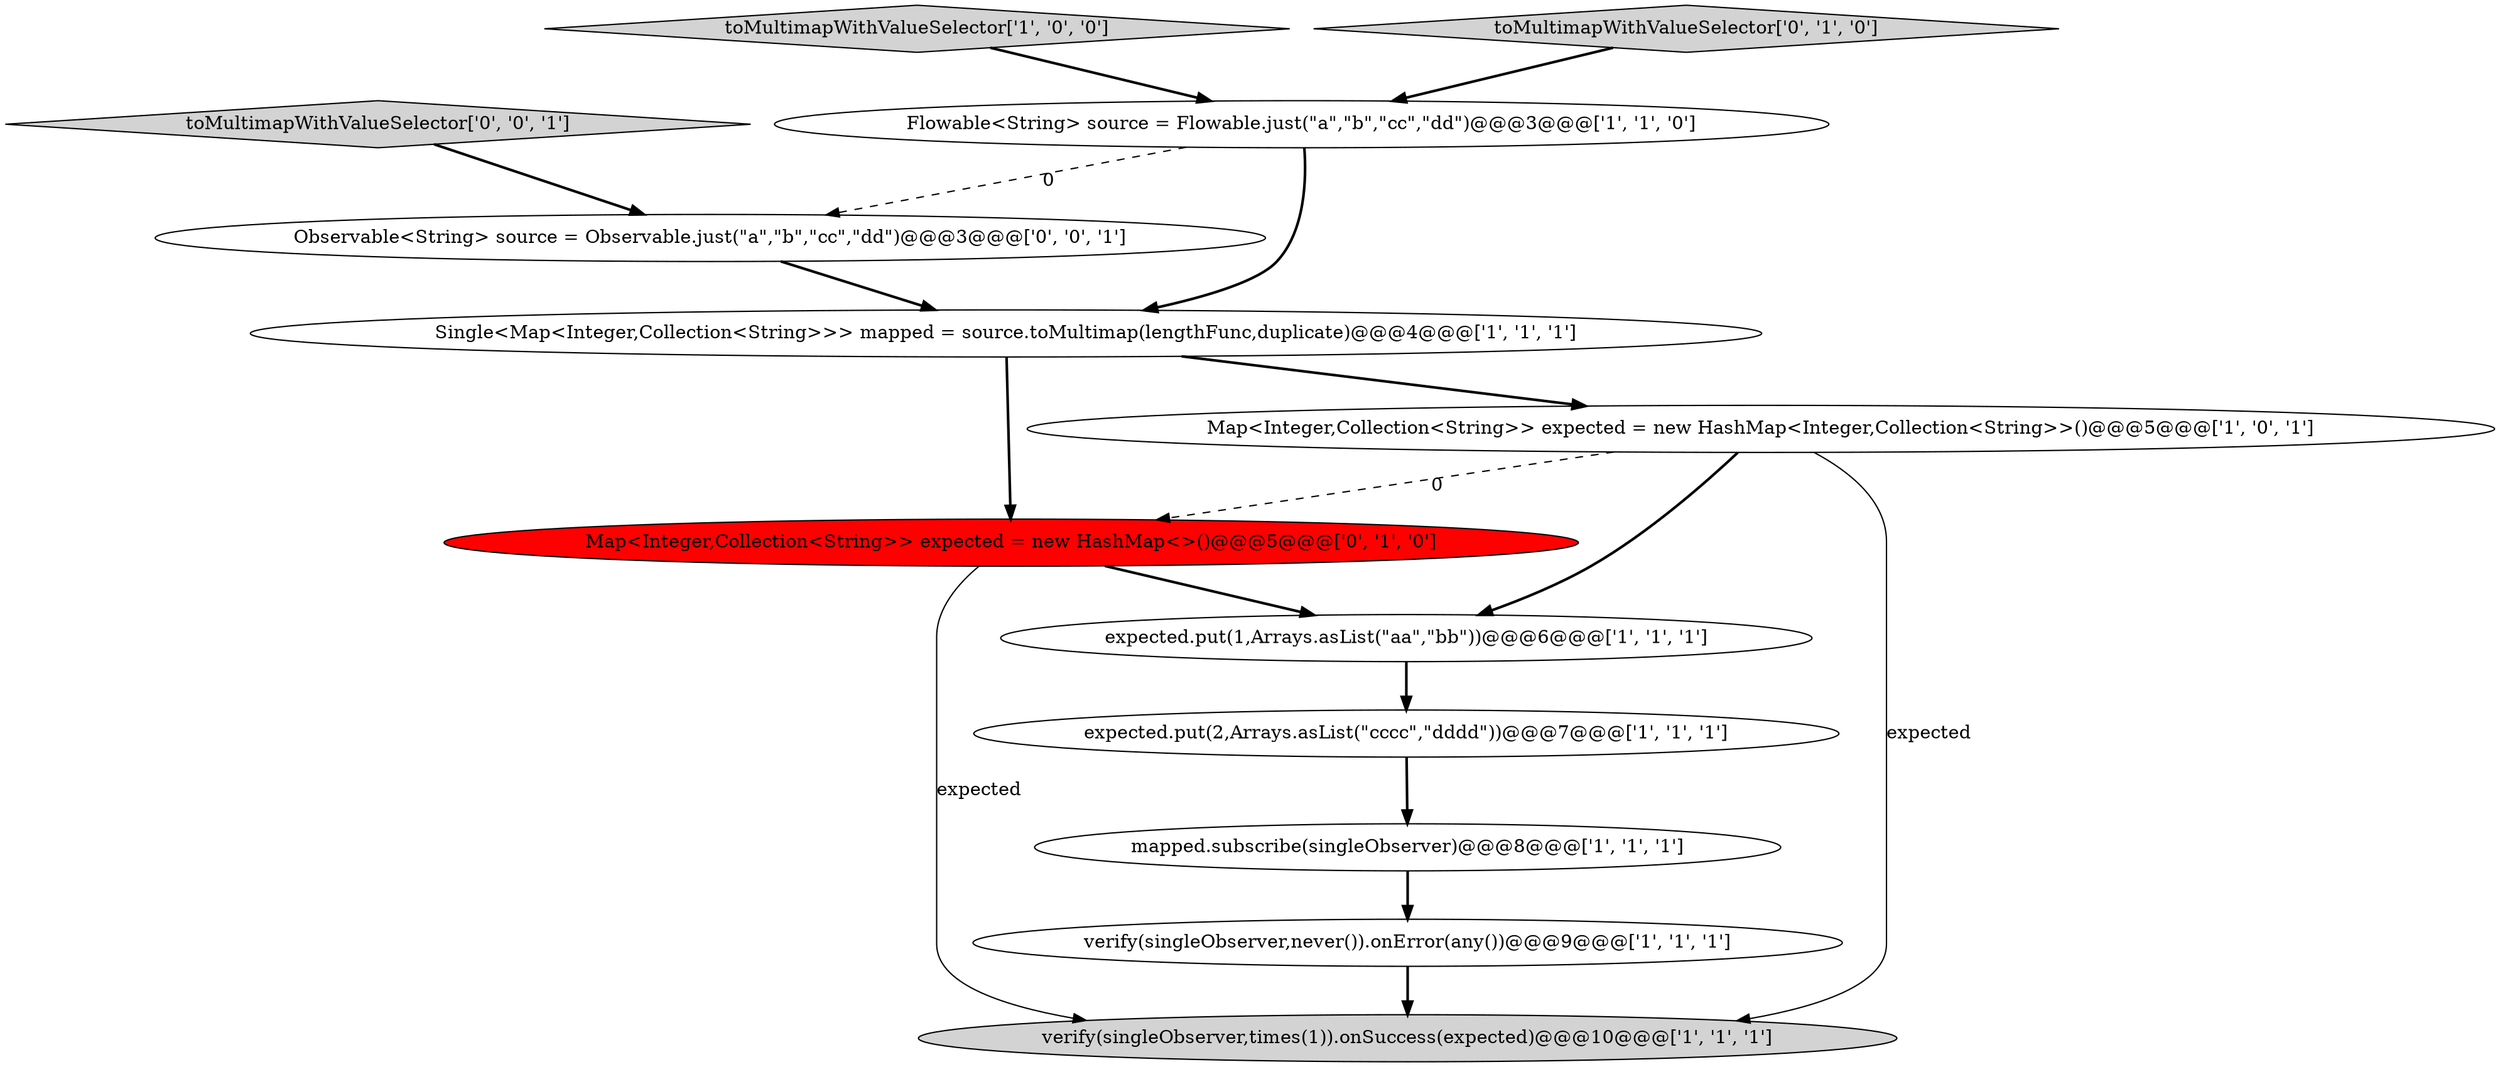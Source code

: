 digraph {
7 [style = filled, label = "mapped.subscribe(singleObserver)@@@8@@@['1', '1', '1']", fillcolor = white, shape = ellipse image = "AAA0AAABBB1BBB"];
3 [style = filled, label = "expected.put(2,Arrays.asList(\"cccc\",\"dddd\"))@@@7@@@['1', '1', '1']", fillcolor = white, shape = ellipse image = "AAA0AAABBB1BBB"];
11 [style = filled, label = "Observable<String> source = Observable.just(\"a\",\"b\",\"cc\",\"dd\")@@@3@@@['0', '0', '1']", fillcolor = white, shape = ellipse image = "AAA0AAABBB3BBB"];
9 [style = filled, label = "Map<Integer,Collection<String>> expected = new HashMap<>()@@@5@@@['0', '1', '0']", fillcolor = red, shape = ellipse image = "AAA1AAABBB2BBB"];
5 [style = filled, label = "verify(singleObserver,never()).onError(any())@@@9@@@['1', '1', '1']", fillcolor = white, shape = ellipse image = "AAA0AAABBB1BBB"];
12 [style = filled, label = "toMultimapWithValueSelector['0', '0', '1']", fillcolor = lightgray, shape = diamond image = "AAA0AAABBB3BBB"];
2 [style = filled, label = "verify(singleObserver,times(1)).onSuccess(expected)@@@10@@@['1', '1', '1']", fillcolor = lightgray, shape = ellipse image = "AAA0AAABBB1BBB"];
1 [style = filled, label = "toMultimapWithValueSelector['1', '0', '0']", fillcolor = lightgray, shape = diamond image = "AAA0AAABBB1BBB"];
4 [style = filled, label = "Flowable<String> source = Flowable.just(\"a\",\"b\",\"cc\",\"dd\")@@@3@@@['1', '1', '0']", fillcolor = white, shape = ellipse image = "AAA0AAABBB1BBB"];
0 [style = filled, label = "Map<Integer,Collection<String>> expected = new HashMap<Integer,Collection<String>>()@@@5@@@['1', '0', '1']", fillcolor = white, shape = ellipse image = "AAA0AAABBB1BBB"];
6 [style = filled, label = "expected.put(1,Arrays.asList(\"aa\",\"bb\"))@@@6@@@['1', '1', '1']", fillcolor = white, shape = ellipse image = "AAA0AAABBB1BBB"];
8 [style = filled, label = "Single<Map<Integer,Collection<String>>> mapped = source.toMultimap(lengthFunc,duplicate)@@@4@@@['1', '1', '1']", fillcolor = white, shape = ellipse image = "AAA0AAABBB1BBB"];
10 [style = filled, label = "toMultimapWithValueSelector['0', '1', '0']", fillcolor = lightgray, shape = diamond image = "AAA0AAABBB2BBB"];
8->0 [style = bold, label=""];
6->3 [style = bold, label=""];
4->8 [style = bold, label=""];
11->8 [style = bold, label=""];
5->2 [style = bold, label=""];
7->5 [style = bold, label=""];
1->4 [style = bold, label=""];
0->2 [style = solid, label="expected"];
0->9 [style = dashed, label="0"];
4->11 [style = dashed, label="0"];
9->2 [style = solid, label="expected"];
3->7 [style = bold, label=""];
0->6 [style = bold, label=""];
9->6 [style = bold, label=""];
8->9 [style = bold, label=""];
12->11 [style = bold, label=""];
10->4 [style = bold, label=""];
}
